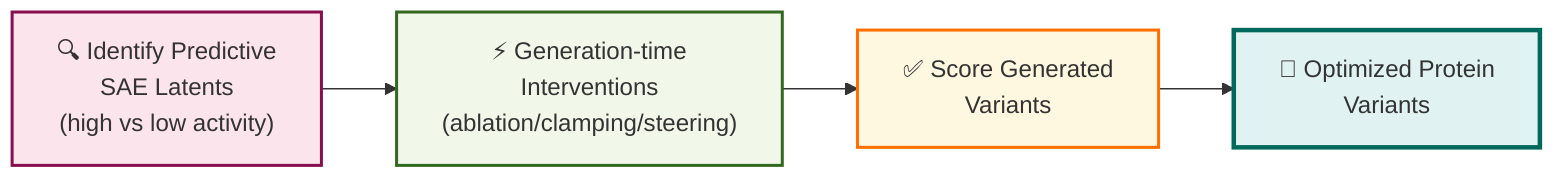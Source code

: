 flowchart LR
    E["🔍 Identify Predictive<br/>SAE Latents<br/>(high vs low activity)"] --> F["⚡ Generation-time<br/>Interventions<br/>(ablation/clamping/steering)"]
    
    F --> G["✅ Score Generated<br/>Variants"]
    
    G --> H["🎉 Optimized Protein<br/>Variants"]
    
    style E fill:#fce4ec,stroke:#880e4f,stroke-width:2px
    style F fill:#f1f8e9,stroke:#33691e,stroke-width:2px
    style G fill:#fff8e1,stroke:#ff6f00,stroke-width:2px
    style H fill:#e0f2f1,stroke:#00695c,stroke-width:3px